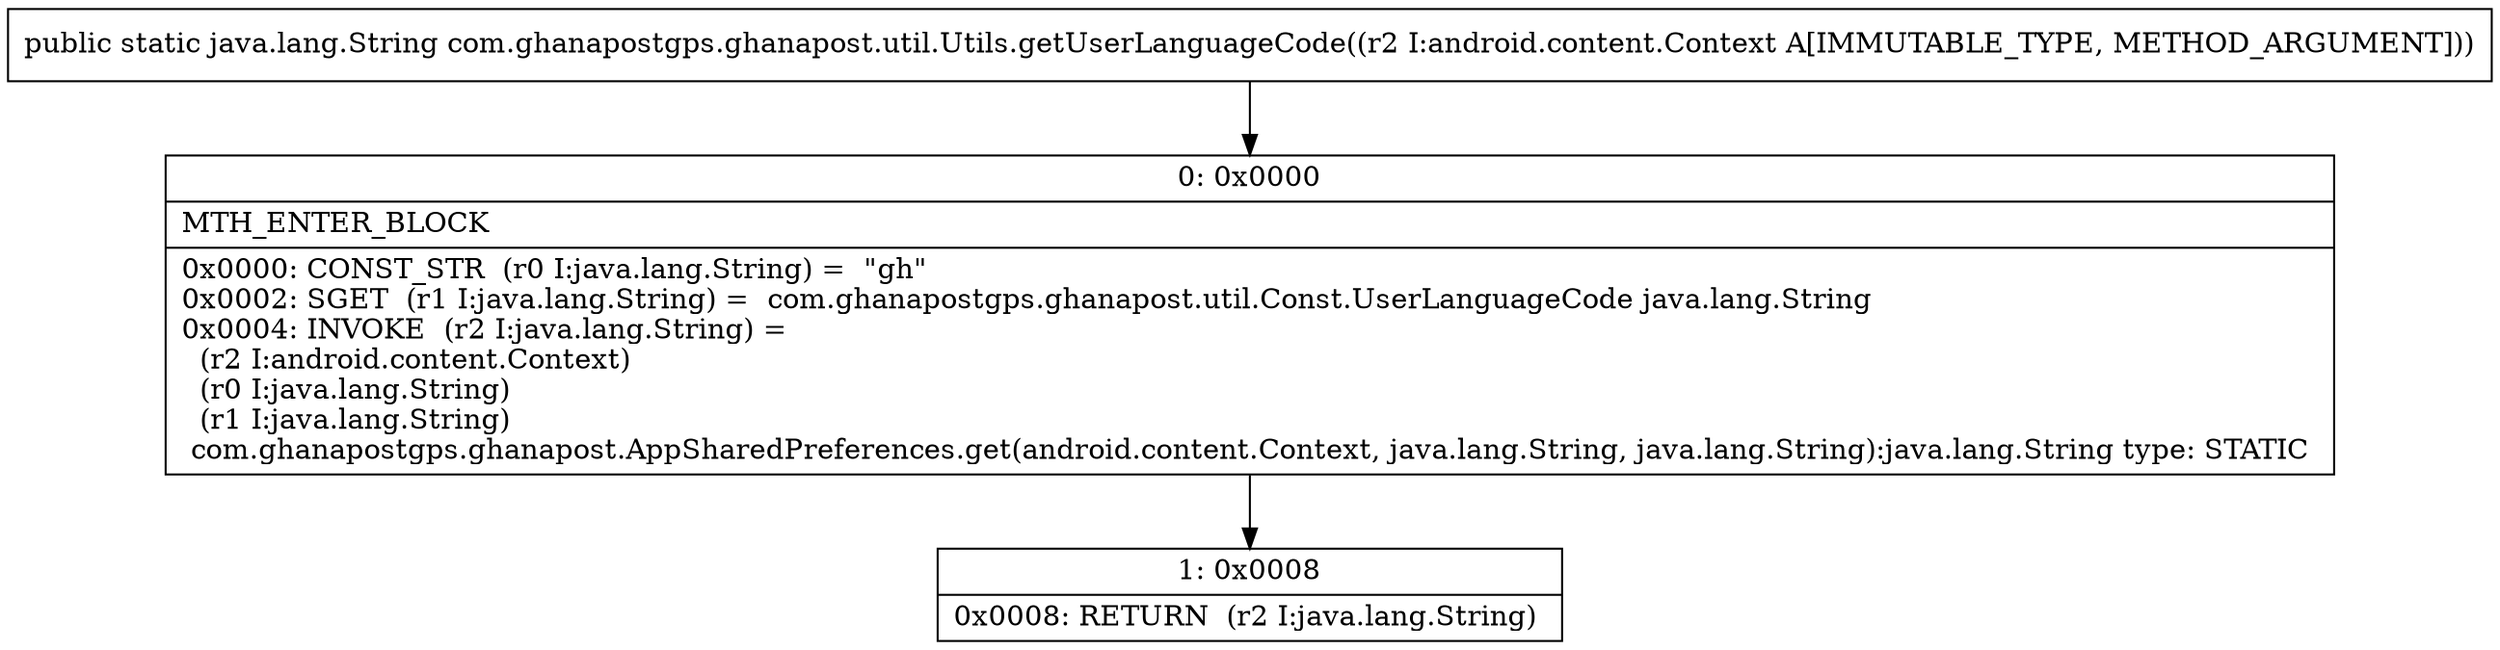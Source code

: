digraph "CFG forcom.ghanapostgps.ghanapost.util.Utils.getUserLanguageCode(Landroid\/content\/Context;)Ljava\/lang\/String;" {
Node_0 [shape=record,label="{0\:\ 0x0000|MTH_ENTER_BLOCK\l|0x0000: CONST_STR  (r0 I:java.lang.String) =  \"gh\" \l0x0002: SGET  (r1 I:java.lang.String) =  com.ghanapostgps.ghanapost.util.Const.UserLanguageCode java.lang.String \l0x0004: INVOKE  (r2 I:java.lang.String) = \l  (r2 I:android.content.Context)\l  (r0 I:java.lang.String)\l  (r1 I:java.lang.String)\l com.ghanapostgps.ghanapost.AppSharedPreferences.get(android.content.Context, java.lang.String, java.lang.String):java.lang.String type: STATIC \l}"];
Node_1 [shape=record,label="{1\:\ 0x0008|0x0008: RETURN  (r2 I:java.lang.String) \l}"];
MethodNode[shape=record,label="{public static java.lang.String com.ghanapostgps.ghanapost.util.Utils.getUserLanguageCode((r2 I:android.content.Context A[IMMUTABLE_TYPE, METHOD_ARGUMENT])) }"];
MethodNode -> Node_0;
Node_0 -> Node_1;
}

